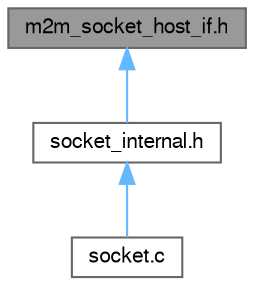 digraph "m2m_socket_host_if.h"
{
 // LATEX_PDF_SIZE
  bgcolor="transparent";
  edge [fontname=FreeSans,fontsize=10,labelfontname=FreeSans,labelfontsize=10];
  node [fontname=FreeSans,fontsize=10,shape=box,height=0.2,width=0.4];
  Node1 [label="m2m_socket_host_if.h",height=0.2,width=0.4,color="gray40", fillcolor="grey60", style="filled", fontcolor="black",tooltip="BSD compatible socket interface internal types."];
  Node1 -> Node2 [dir="back",color="steelblue1",style="solid"];
  Node2 [label="socket_internal.h",height=0.2,width=0.4,color="grey40", fillcolor="white", style="filled",URL="$socket__internal_8h.html",tooltip="BSD compatible socket interface internal types."];
  Node2 -> Node3 [dir="back",color="steelblue1",style="solid"];
  Node3 [label="socket.c",height=0.2,width=0.4,color="grey40", fillcolor="white", style="filled",URL="$socket_8c.html",tooltip="BSD compatible socket interface."];
}
